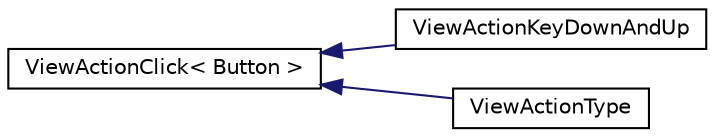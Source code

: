 digraph "Graphical Class Hierarchy"
{
 // LATEX_PDF_SIZE
  edge [fontname="Helvetica",fontsize="10",labelfontname="Helvetica",labelfontsize="10"];
  node [fontname="Helvetica",fontsize="10",shape=record];
  rankdir="LR";
  Node0 [label="ViewActionClick\< Button \>",height=0.2,width=0.4,color="black", fillcolor="white", style="filled",URL="$structViewActionClick.html",tooltip=" "];
  Node0 -> Node1 [dir="back",color="midnightblue",fontsize="10",style="solid",fontname="Helvetica"];
  Node1 [label="ViewActionKeyDownAndUp",height=0.2,width=0.4,color="black", fillcolor="white", style="filled",URL="$structViewActionKeyDownAndUp.html",tooltip=" "];
  Node0 -> Node2 [dir="back",color="midnightblue",fontsize="10",style="solid",fontname="Helvetica"];
  Node2 [label="ViewActionType",height=0.2,width=0.4,color="black", fillcolor="white", style="filled",URL="$structViewActionType.html",tooltip=" "];
}
